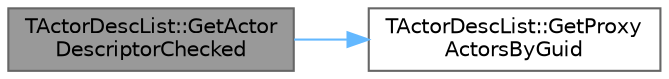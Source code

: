 digraph "TActorDescList::GetActorDescriptorChecked"
{
 // INTERACTIVE_SVG=YES
 // LATEX_PDF_SIZE
  bgcolor="transparent";
  edge [fontname=Helvetica,fontsize=10,labelfontname=Helvetica,labelfontsize=10];
  node [fontname=Helvetica,fontsize=10,shape=box,height=0.2,width=0.4];
  rankdir="LR";
  Node1 [id="Node000001",label="TActorDescList::GetActor\lDescriptorChecked",height=0.2,width=0.4,color="gray40", fillcolor="grey60", style="filled", fontcolor="black",tooltip=" "];
  Node1 -> Node2 [id="edge1_Node000001_Node000002",color="steelblue1",style="solid",tooltip=" "];
  Node2 [id="Node000002",label="TActorDescList::GetProxy\lActorsByGuid",height=0.2,width=0.4,color="grey40", fillcolor="white", style="filled",URL="$d0/d9f/classTActorDescList.html#ac7aeae963feb0a57dee8915e0a752493",tooltip=" "];
}
